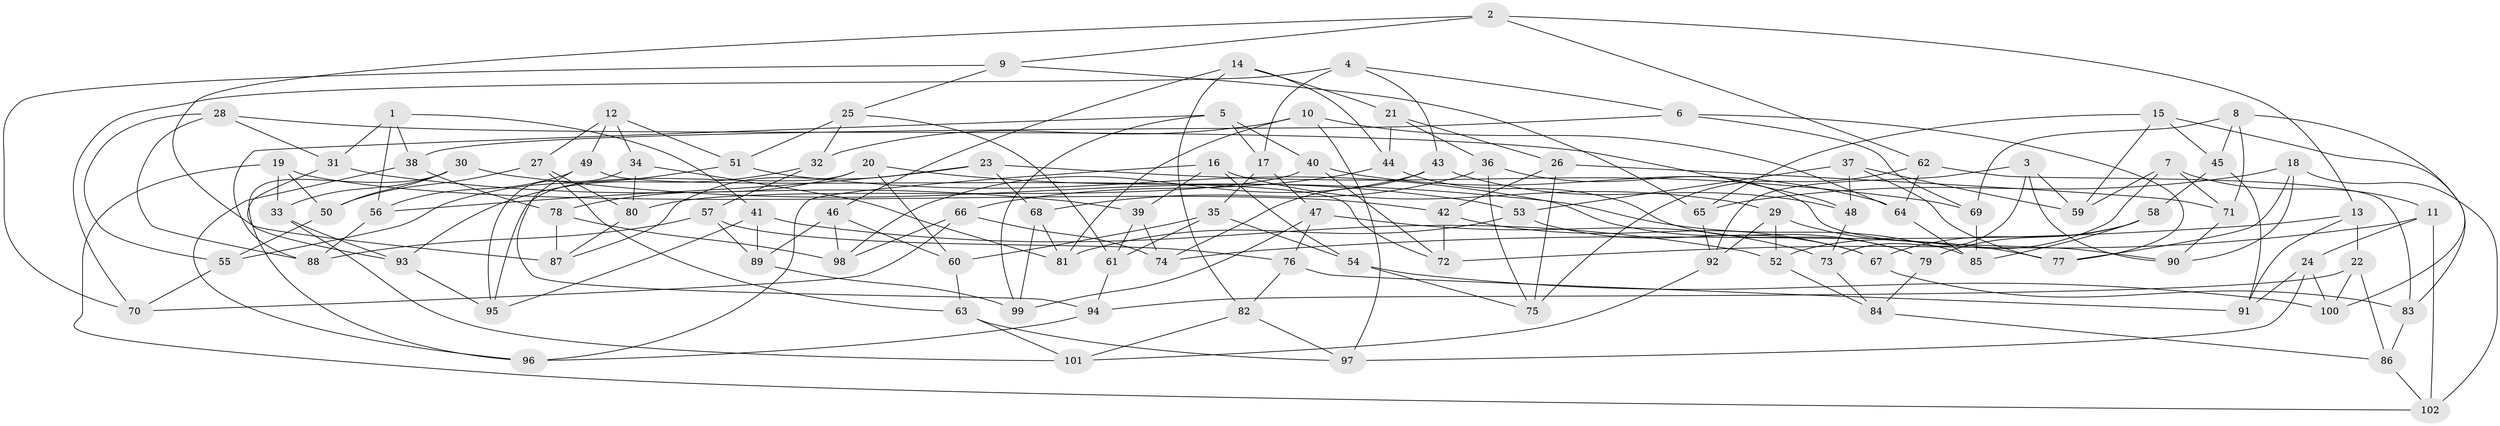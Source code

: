 // coarse degree distribution, {6: 0.6129032258064516, 4: 0.3548387096774194, 5: 0.03225806451612903}
// Generated by graph-tools (version 1.1) at 2025/24/03/03/25 07:24:28]
// undirected, 102 vertices, 204 edges
graph export_dot {
graph [start="1"]
  node [color=gray90,style=filled];
  1;
  2;
  3;
  4;
  5;
  6;
  7;
  8;
  9;
  10;
  11;
  12;
  13;
  14;
  15;
  16;
  17;
  18;
  19;
  20;
  21;
  22;
  23;
  24;
  25;
  26;
  27;
  28;
  29;
  30;
  31;
  32;
  33;
  34;
  35;
  36;
  37;
  38;
  39;
  40;
  41;
  42;
  43;
  44;
  45;
  46;
  47;
  48;
  49;
  50;
  51;
  52;
  53;
  54;
  55;
  56;
  57;
  58;
  59;
  60;
  61;
  62;
  63;
  64;
  65;
  66;
  67;
  68;
  69;
  70;
  71;
  72;
  73;
  74;
  75;
  76;
  77;
  78;
  79;
  80;
  81;
  82;
  83;
  84;
  85;
  86;
  87;
  88;
  89;
  90;
  91;
  92;
  93;
  94;
  95;
  96;
  97;
  98;
  99;
  100;
  101;
  102;
  1 -- 38;
  1 -- 41;
  1 -- 31;
  1 -- 56;
  2 -- 9;
  2 -- 13;
  2 -- 87;
  2 -- 62;
  3 -- 59;
  3 -- 90;
  3 -- 92;
  3 -- 73;
  4 -- 17;
  4 -- 70;
  4 -- 43;
  4 -- 6;
  5 -- 17;
  5 -- 88;
  5 -- 40;
  5 -- 99;
  6 -- 38;
  6 -- 77;
  6 -- 69;
  7 -- 11;
  7 -- 52;
  7 -- 59;
  7 -- 71;
  8 -- 45;
  8 -- 71;
  8 -- 100;
  8 -- 69;
  9 -- 70;
  9 -- 65;
  9 -- 25;
  10 -- 97;
  10 -- 32;
  10 -- 64;
  10 -- 81;
  11 -- 24;
  11 -- 72;
  11 -- 102;
  12 -- 49;
  12 -- 51;
  12 -- 34;
  12 -- 27;
  13 -- 91;
  13 -- 74;
  13 -- 22;
  14 -- 21;
  14 -- 46;
  14 -- 44;
  14 -- 82;
  15 -- 83;
  15 -- 65;
  15 -- 59;
  15 -- 45;
  16 -- 54;
  16 -- 29;
  16 -- 39;
  16 -- 96;
  17 -- 35;
  17 -- 47;
  18 -- 77;
  18 -- 102;
  18 -- 65;
  18 -- 90;
  19 -- 50;
  19 -- 42;
  19 -- 33;
  19 -- 102;
  20 -- 53;
  20 -- 78;
  20 -- 60;
  20 -- 95;
  21 -- 44;
  21 -- 26;
  21 -- 36;
  22 -- 86;
  22 -- 100;
  22 -- 94;
  23 -- 56;
  23 -- 87;
  23 -- 69;
  23 -- 68;
  24 -- 97;
  24 -- 91;
  24 -- 100;
  25 -- 61;
  25 -- 51;
  25 -- 32;
  26 -- 71;
  26 -- 42;
  26 -- 75;
  27 -- 80;
  27 -- 63;
  27 -- 50;
  28 -- 48;
  28 -- 88;
  28 -- 31;
  28 -- 55;
  29 -- 52;
  29 -- 77;
  29 -- 92;
  30 -- 96;
  30 -- 33;
  30 -- 50;
  30 -- 85;
  31 -- 39;
  31 -- 93;
  32 -- 57;
  32 -- 93;
  33 -- 93;
  33 -- 101;
  34 -- 81;
  34 -- 95;
  34 -- 80;
  35 -- 60;
  35 -- 54;
  35 -- 61;
  36 -- 90;
  36 -- 68;
  36 -- 75;
  37 -- 48;
  37 -- 59;
  37 -- 53;
  37 -- 77;
  38 -- 96;
  38 -- 78;
  39 -- 74;
  39 -- 61;
  40 -- 72;
  40 -- 64;
  40 -- 80;
  41 -- 89;
  41 -- 52;
  41 -- 95;
  42 -- 67;
  42 -- 72;
  43 -- 48;
  43 -- 74;
  43 -- 98;
  44 -- 66;
  44 -- 79;
  45 -- 91;
  45 -- 58;
  46 -- 98;
  46 -- 60;
  46 -- 89;
  47 -- 99;
  47 -- 73;
  47 -- 76;
  48 -- 73;
  49 -- 94;
  49 -- 72;
  49 -- 56;
  50 -- 55;
  51 -- 79;
  51 -- 55;
  52 -- 84;
  53 -- 81;
  53 -- 67;
  54 -- 100;
  54 -- 75;
  55 -- 70;
  56 -- 88;
  57 -- 89;
  57 -- 88;
  57 -- 76;
  58 -- 67;
  58 -- 85;
  58 -- 79;
  60 -- 63;
  61 -- 94;
  62 -- 75;
  62 -- 83;
  62 -- 64;
  63 -- 97;
  63 -- 101;
  64 -- 85;
  65 -- 92;
  66 -- 70;
  66 -- 74;
  66 -- 98;
  67 -- 83;
  68 -- 81;
  68 -- 99;
  69 -- 85;
  71 -- 90;
  73 -- 84;
  76 -- 91;
  76 -- 82;
  78 -- 87;
  78 -- 98;
  79 -- 84;
  80 -- 87;
  82 -- 101;
  82 -- 97;
  83 -- 86;
  84 -- 86;
  86 -- 102;
  89 -- 99;
  92 -- 101;
  93 -- 95;
  94 -- 96;
}
